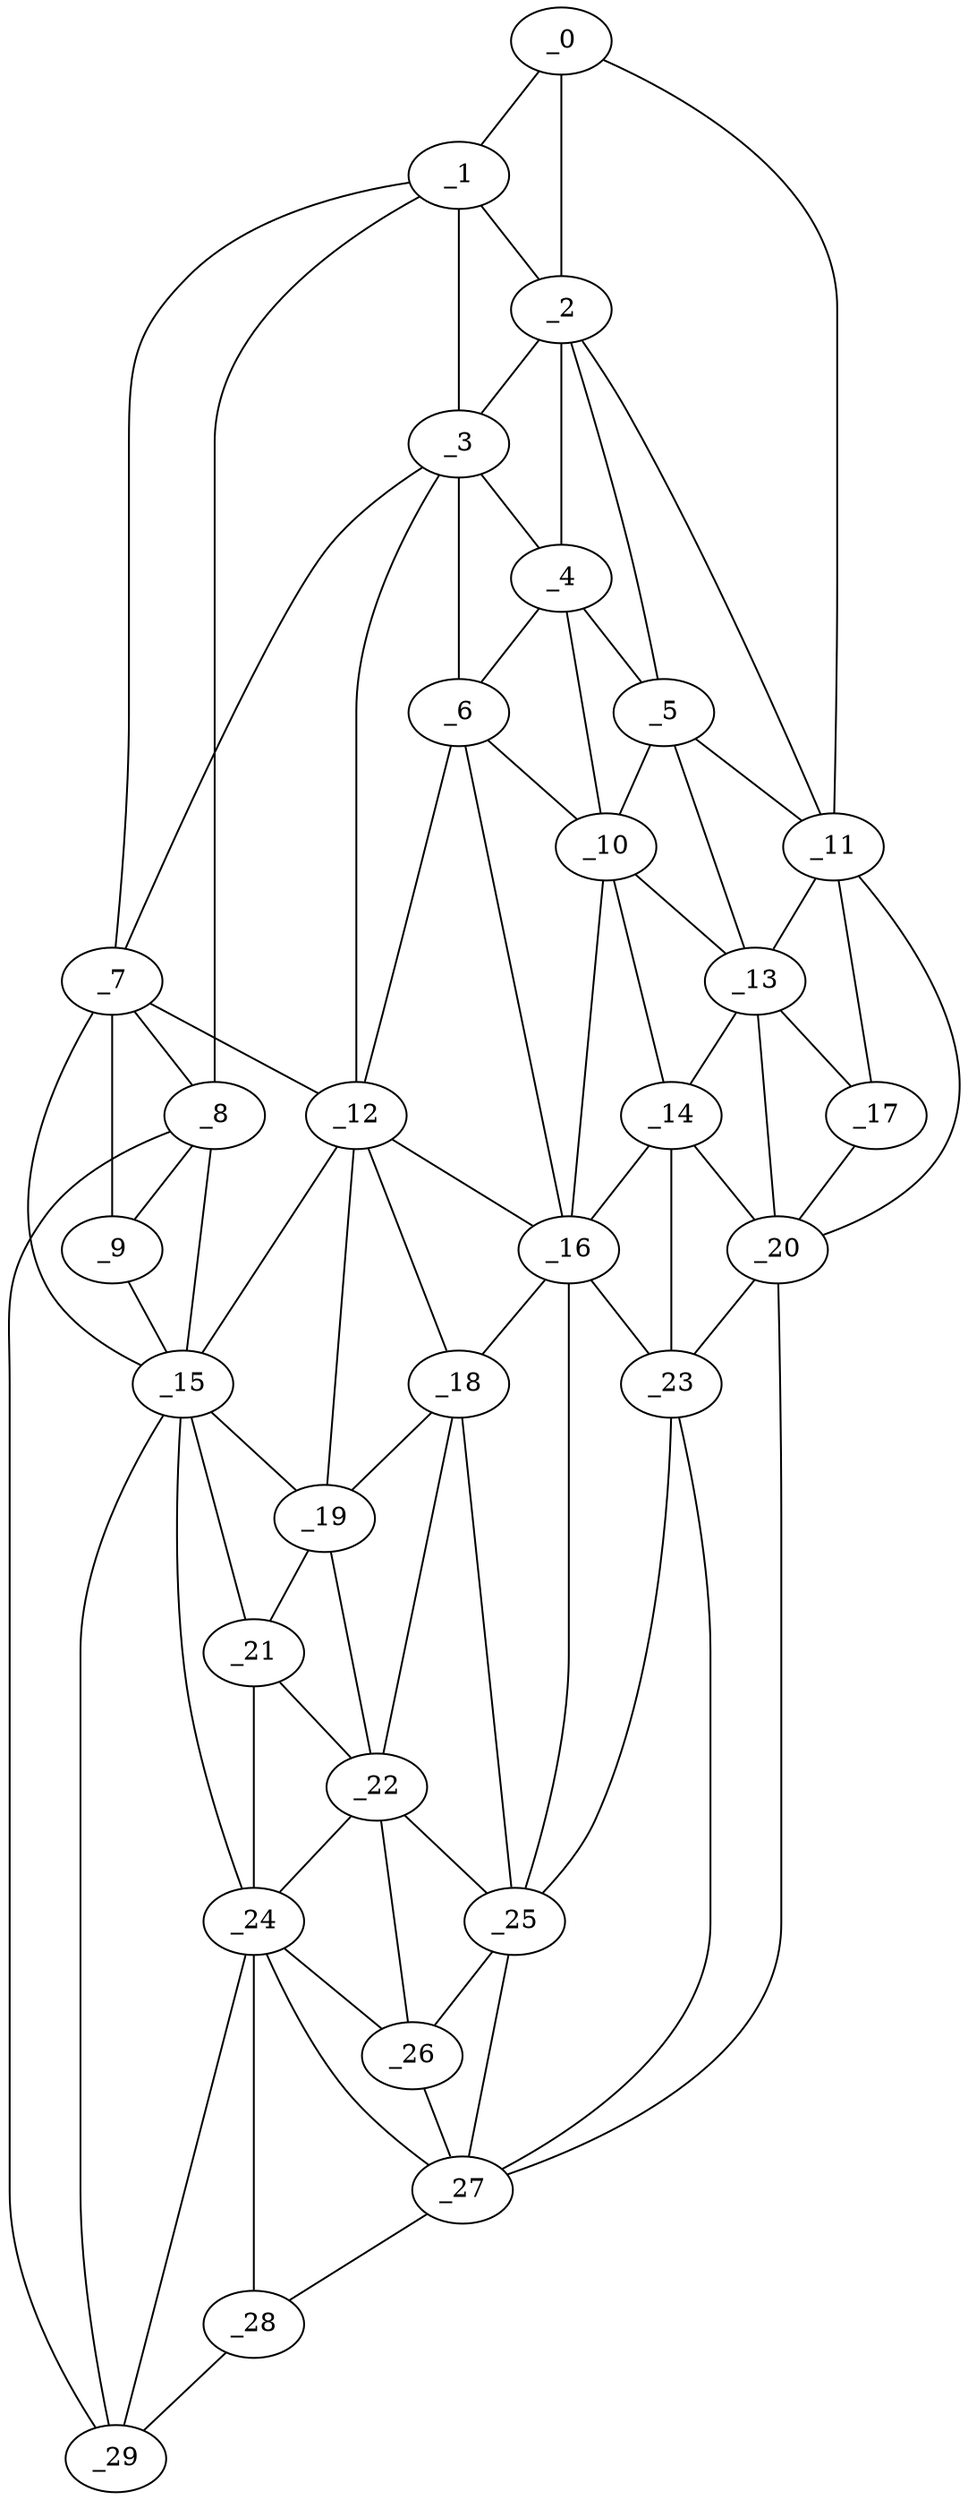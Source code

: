 graph "obj27__255.gxl" {
	_0	 [x=13,
		y=24];
	_1	 [x=22,
		y=73];
	_0 -- _1	 [valence=1];
	_2	 [x=42,
		y=35];
	_0 -- _2	 [valence=2];
	_11	 [x=66,
		y=18];
	_0 -- _11	 [valence=1];
	_1 -- _2	 [valence=2];
	_3	 [x=42,
		y=63];
	_1 -- _3	 [valence=2];
	_7	 [x=62,
		y=93];
	_1 -- _7	 [valence=2];
	_8	 [x=62,
		y=108];
	_1 -- _8	 [valence=1];
	_2 -- _3	 [valence=1];
	_4	 [x=47,
		y=47];
	_2 -- _4	 [valence=2];
	_5	 [x=50,
		y=35];
	_2 -- _5	 [valence=1];
	_2 -- _11	 [valence=2];
	_3 -- _4	 [valence=1];
	_6	 [x=50,
		y=60];
	_3 -- _6	 [valence=2];
	_3 -- _7	 [valence=1];
	_12	 [x=69,
		y=74];
	_3 -- _12	 [valence=1];
	_4 -- _5	 [valence=2];
	_4 -- _6	 [valence=2];
	_10	 [x=65,
		y=46];
	_4 -- _10	 [valence=2];
	_5 -- _10	 [valence=2];
	_5 -- _11	 [valence=2];
	_13	 [x=71,
		y=31];
	_5 -- _13	 [valence=2];
	_6 -- _10	 [valence=1];
	_6 -- _12	 [valence=2];
	_16	 [x=75,
		y=55];
	_6 -- _16	 [valence=2];
	_7 -- _8	 [valence=1];
	_9	 [x=63,
		y=101];
	_7 -- _9	 [valence=2];
	_7 -- _12	 [valence=2];
	_15	 [x=74,
		y=93];
	_7 -- _15	 [valence=2];
	_8 -- _9	 [valence=2];
	_8 -- _15	 [valence=2];
	_29	 [x=123,
		y=101];
	_8 -- _29	 [valence=1];
	_9 -- _15	 [valence=1];
	_10 -- _13	 [valence=2];
	_14	 [x=73,
		y=48];
	_10 -- _14	 [valence=2];
	_10 -- _16	 [valence=1];
	_11 -- _13	 [valence=2];
	_17	 [x=76,
		y=27];
	_11 -- _17	 [valence=2];
	_20	 [x=84,
		y=31];
	_11 -- _20	 [valence=1];
	_12 -- _15	 [valence=1];
	_12 -- _16	 [valence=1];
	_18	 [x=79,
		y=68];
	_12 -- _18	 [valence=1];
	_19	 [x=79,
		y=78];
	_12 -- _19	 [valence=1];
	_13 -- _14	 [valence=1];
	_13 -- _17	 [valence=1];
	_13 -- _20	 [valence=2];
	_14 -- _16	 [valence=2];
	_14 -- _20	 [valence=2];
	_23	 [x=90,
		y=43];
	_14 -- _23	 [valence=2];
	_15 -- _19	 [valence=1];
	_21	 [x=84,
		y=82];
	_15 -- _21	 [valence=2];
	_24	 [x=94,
		y=81];
	_15 -- _24	 [valence=2];
	_15 -- _29	 [valence=1];
	_16 -- _18	 [valence=2];
	_16 -- _23	 [valence=2];
	_25	 [x=96,
		y=55];
	_16 -- _25	 [valence=1];
	_17 -- _20	 [valence=2];
	_18 -- _19	 [valence=2];
	_22	 [x=88,
		y=75];
	_18 -- _22	 [valence=1];
	_18 -- _25	 [valence=1];
	_19 -- _21	 [valence=2];
	_19 -- _22	 [valence=1];
	_20 -- _23	 [valence=2];
	_27	 [x=120,
		y=83];
	_20 -- _27	 [valence=1];
	_21 -- _22	 [valence=2];
	_21 -- _24	 [valence=2];
	_22 -- _24	 [valence=2];
	_22 -- _25	 [valence=2];
	_26	 [x=96,
		y=73];
	_22 -- _26	 [valence=2];
	_23 -- _25	 [valence=1];
	_23 -- _27	 [valence=2];
	_24 -- _26	 [valence=2];
	_24 -- _27	 [valence=2];
	_28	 [x=122,
		y=94];
	_24 -- _28	 [valence=2];
	_24 -- _29	 [valence=1];
	_25 -- _26	 [valence=1];
	_25 -- _27	 [valence=2];
	_26 -- _27	 [valence=1];
	_27 -- _28	 [valence=1];
	_28 -- _29	 [valence=1];
}
